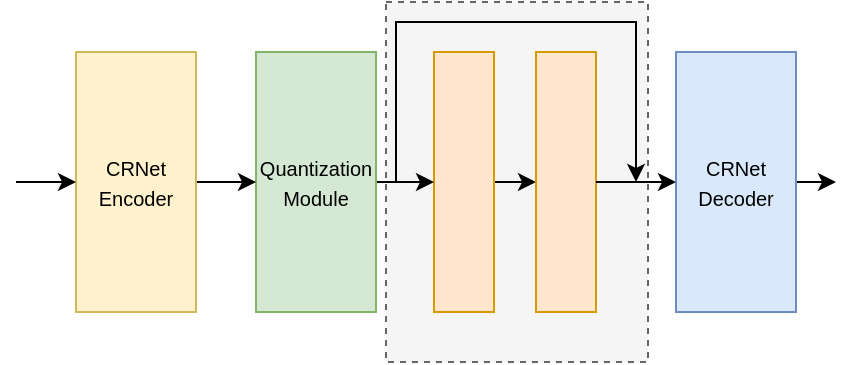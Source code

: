 <mxfile version="18.0.6" type="device"><diagram id="evwTILtqokBTVVsyJr-l" name="第 1 页"><mxGraphModel dx="677" dy="412" grid="1" gridSize="10" guides="1" tooltips="1" connect="1" arrows="1" fold="1" page="1" pageScale="1" pageWidth="827" pageHeight="1169" math="0" shadow="0"><root><mxCell id="0"/><mxCell id="1" parent="0"/><mxCell id="2crb9WkynbnqpY1GHBaV-18" value="" style="rounded=0;whiteSpace=wrap;html=1;fontSize=10;dashed=1;fillColor=#f5f5f5;fontColor=#333333;strokeColor=#666666;" vertex="1" parent="1"><mxGeometry x="375" y="300" width="131" height="180" as="geometry"/></mxCell><mxCell id="2crb9WkynbnqpY1GHBaV-5" style="edgeStyle=orthogonalEdgeStyle;rounded=0;orthogonalLoop=1;jettySize=auto;html=1;exitX=1;exitY=0.5;exitDx=0;exitDy=0;entryX=0;entryY=0.5;entryDx=0;entryDy=0;" edge="1" parent="1" source="2crb9WkynbnqpY1GHBaV-1" target="2crb9WkynbnqpY1GHBaV-2"><mxGeometry relative="1" as="geometry"/></mxCell><mxCell id="2crb9WkynbnqpY1GHBaV-1" value="" style="rounded=0;whiteSpace=wrap;html=1;fillColor=#ffe6cc;strokeColor=#d79b00;" vertex="1" parent="1"><mxGeometry x="399" y="325" width="30" height="130" as="geometry"/></mxCell><mxCell id="2crb9WkynbnqpY1GHBaV-2" value="" style="rounded=0;whiteSpace=wrap;html=1;fillColor=#ffe6cc;strokeColor=#d79b00;" vertex="1" parent="1"><mxGeometry x="450" y="325" width="30" height="130" as="geometry"/></mxCell><mxCell id="2crb9WkynbnqpY1GHBaV-6" value="" style="endArrow=classic;html=1;rounded=0;entryX=0;entryY=0.5;entryDx=0;entryDy=0;exitX=1;exitY=0.5;exitDx=0;exitDy=0;" edge="1" parent="1" source="2crb9WkynbnqpY1GHBaV-10" target="2crb9WkynbnqpY1GHBaV-1"><mxGeometry width="50" height="50" relative="1" as="geometry"><mxPoint x="290" y="390" as="sourcePoint"/><mxPoint x="350" y="375" as="targetPoint"/><Array as="points"><mxPoint x="350" y="390"/></Array></mxGeometry></mxCell><mxCell id="2crb9WkynbnqpY1GHBaV-7" value="" style="endArrow=classic;html=1;rounded=0;" edge="1" parent="1"><mxGeometry width="50" height="50" relative="1" as="geometry"><mxPoint x="380" y="390" as="sourcePoint"/><mxPoint x="500" y="390" as="targetPoint"/><Array as="points"><mxPoint x="380" y="310"/><mxPoint x="500" y="310"/></Array></mxGeometry></mxCell><mxCell id="2crb9WkynbnqpY1GHBaV-8" value="" style="endArrow=classic;html=1;rounded=0;exitX=1;exitY=0.5;exitDx=0;exitDy=0;" edge="1" parent="1" source="2crb9WkynbnqpY1GHBaV-2"><mxGeometry width="50" height="50" relative="1" as="geometry"><mxPoint x="540" y="390" as="sourcePoint"/><mxPoint x="520" y="390" as="targetPoint"/></mxGeometry></mxCell><mxCell id="2crb9WkynbnqpY1GHBaV-10" value="&lt;font style=&quot;font-size: 10px;&quot;&gt;Quantization&lt;br&gt;Module&lt;/font&gt;" style="rounded=0;whiteSpace=wrap;html=1;fillColor=#d5e8d4;strokeColor=#82b366;" vertex="1" parent="1"><mxGeometry x="310" y="325" width="60" height="130" as="geometry"/></mxCell><mxCell id="2crb9WkynbnqpY1GHBaV-16" value="" style="edgeStyle=orthogonalEdgeStyle;rounded=0;orthogonalLoop=1;jettySize=auto;html=1;" edge="1" parent="1" source="2crb9WkynbnqpY1GHBaV-11"><mxGeometry relative="1" as="geometry"><mxPoint x="600" y="390" as="targetPoint"/></mxGeometry></mxCell><mxCell id="2crb9WkynbnqpY1GHBaV-11" value="&lt;font style=&quot;font-size: 10px;&quot;&gt;CRNet&lt;br&gt;Decoder&lt;/font&gt;" style="rounded=0;whiteSpace=wrap;html=1;fillColor=#dae8fc;strokeColor=#6c8ebf;" vertex="1" parent="1"><mxGeometry x="520" y="325" width="60" height="130" as="geometry"/></mxCell><mxCell id="2crb9WkynbnqpY1GHBaV-14" style="edgeStyle=orthogonalEdgeStyle;rounded=0;orthogonalLoop=1;jettySize=auto;html=1;exitX=1;exitY=0.5;exitDx=0;exitDy=0;entryX=0;entryY=0.5;entryDx=0;entryDy=0;" edge="1" parent="1" source="2crb9WkynbnqpY1GHBaV-12" target="2crb9WkynbnqpY1GHBaV-10"><mxGeometry relative="1" as="geometry"/></mxCell><mxCell id="2crb9WkynbnqpY1GHBaV-12" value="&lt;font style=&quot;font-size: 10px;&quot;&gt;CRNet&lt;br&gt;Encoder&lt;/font&gt;" style="rounded=0;whiteSpace=wrap;html=1;fillColor=#fff2cc;strokeColor=#d6b656;" vertex="1" parent="1"><mxGeometry x="220" y="325" width="60" height="130" as="geometry"/></mxCell><mxCell id="2crb9WkynbnqpY1GHBaV-17" value="" style="endArrow=classic;html=1;rounded=0;entryX=0;entryY=0.5;entryDx=0;entryDy=0;" edge="1" parent="1" target="2crb9WkynbnqpY1GHBaV-12"><mxGeometry width="50" height="50" relative="1" as="geometry"><mxPoint x="190" y="390" as="sourcePoint"/><mxPoint x="170" y="350" as="targetPoint"/></mxGeometry></mxCell></root></mxGraphModel></diagram></mxfile>